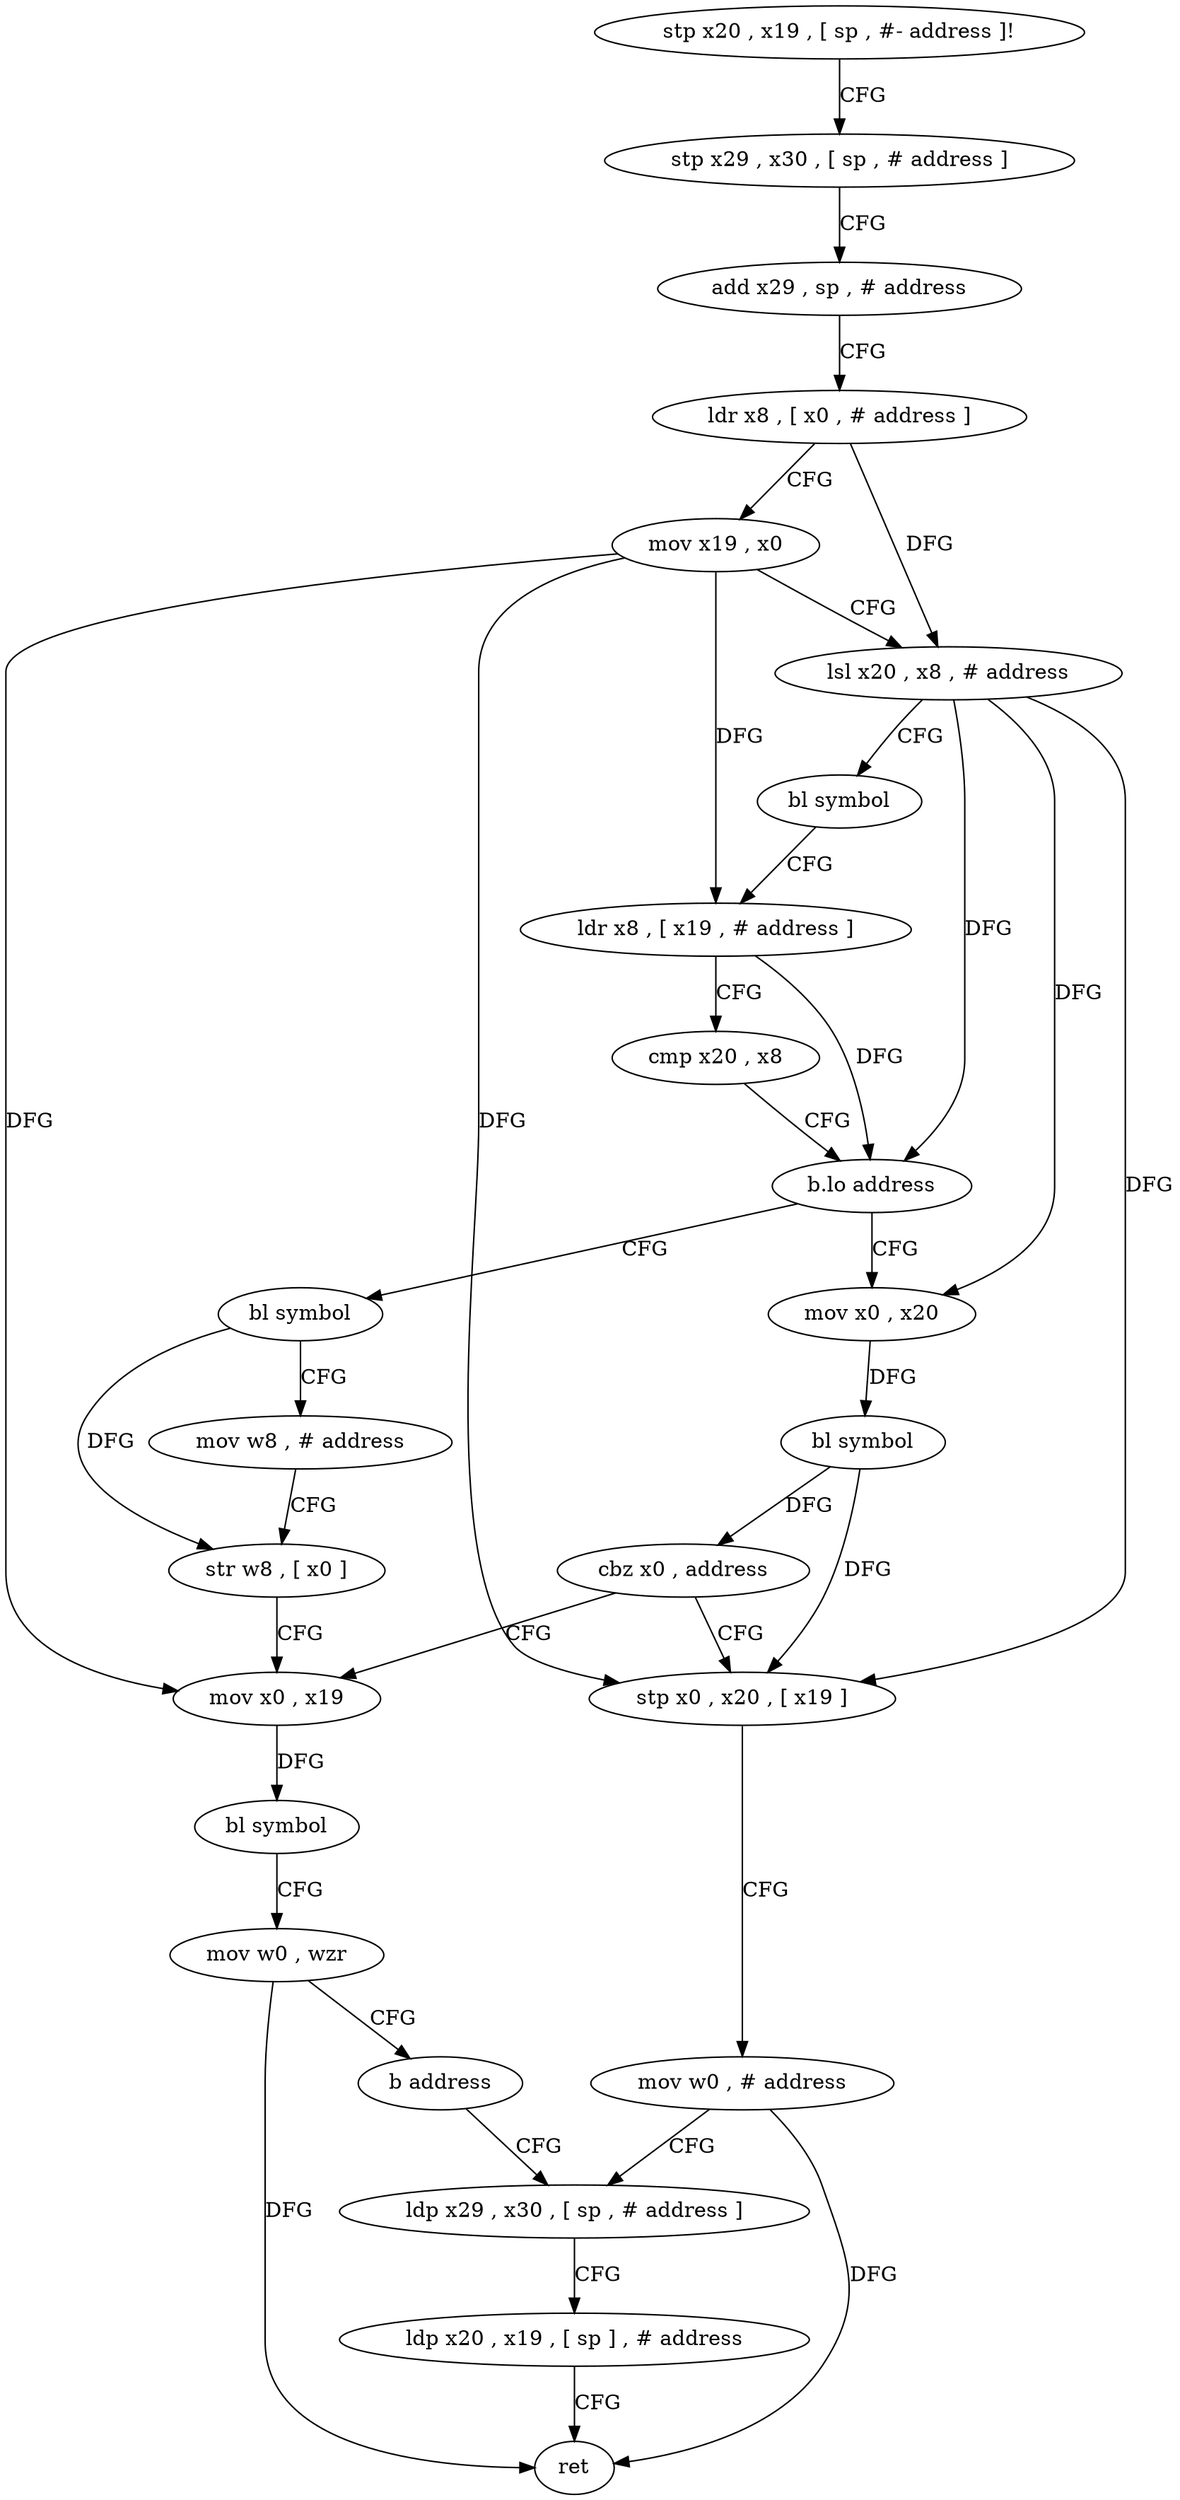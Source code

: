 digraph "func" {
"4267068" [label = "stp x20 , x19 , [ sp , #- address ]!" ]
"4267072" [label = "stp x29 , x30 , [ sp , # address ]" ]
"4267076" [label = "add x29 , sp , # address" ]
"4267080" [label = "ldr x8 , [ x0 , # address ]" ]
"4267084" [label = "mov x19 , x0" ]
"4267088" [label = "lsl x20 , x8 , # address" ]
"4267092" [label = "bl symbol" ]
"4267096" [label = "ldr x8 , [ x19 , # address ]" ]
"4267100" [label = "cmp x20 , x8" ]
"4267104" [label = "b.lo address" ]
"4267140" [label = "bl symbol" ]
"4267108" [label = "mov x0 , x20" ]
"4267144" [label = "mov w8 , # address" ]
"4267148" [label = "str w8 , [ x0 ]" ]
"4267152" [label = "mov x0 , x19" ]
"4267112" [label = "bl symbol" ]
"4267116" [label = "cbz x0 , address" ]
"4267120" [label = "stp x0 , x20 , [ x19 ]" ]
"4267128" [label = "ldp x29 , x30 , [ sp , # address ]" ]
"4267132" [label = "ldp x20 , x19 , [ sp ] , # address" ]
"4267136" [label = "ret" ]
"4267156" [label = "bl symbol" ]
"4267160" [label = "mov w0 , wzr" ]
"4267164" [label = "b address" ]
"4267124" [label = "mov w0 , # address" ]
"4267068" -> "4267072" [ label = "CFG" ]
"4267072" -> "4267076" [ label = "CFG" ]
"4267076" -> "4267080" [ label = "CFG" ]
"4267080" -> "4267084" [ label = "CFG" ]
"4267080" -> "4267088" [ label = "DFG" ]
"4267084" -> "4267088" [ label = "CFG" ]
"4267084" -> "4267096" [ label = "DFG" ]
"4267084" -> "4267152" [ label = "DFG" ]
"4267084" -> "4267120" [ label = "DFG" ]
"4267088" -> "4267092" [ label = "CFG" ]
"4267088" -> "4267104" [ label = "DFG" ]
"4267088" -> "4267108" [ label = "DFG" ]
"4267088" -> "4267120" [ label = "DFG" ]
"4267092" -> "4267096" [ label = "CFG" ]
"4267096" -> "4267100" [ label = "CFG" ]
"4267096" -> "4267104" [ label = "DFG" ]
"4267100" -> "4267104" [ label = "CFG" ]
"4267104" -> "4267140" [ label = "CFG" ]
"4267104" -> "4267108" [ label = "CFG" ]
"4267140" -> "4267144" [ label = "CFG" ]
"4267140" -> "4267148" [ label = "DFG" ]
"4267108" -> "4267112" [ label = "DFG" ]
"4267144" -> "4267148" [ label = "CFG" ]
"4267148" -> "4267152" [ label = "CFG" ]
"4267152" -> "4267156" [ label = "DFG" ]
"4267112" -> "4267116" [ label = "DFG" ]
"4267112" -> "4267120" [ label = "DFG" ]
"4267116" -> "4267152" [ label = "CFG" ]
"4267116" -> "4267120" [ label = "CFG" ]
"4267120" -> "4267124" [ label = "CFG" ]
"4267128" -> "4267132" [ label = "CFG" ]
"4267132" -> "4267136" [ label = "CFG" ]
"4267156" -> "4267160" [ label = "CFG" ]
"4267160" -> "4267164" [ label = "CFG" ]
"4267160" -> "4267136" [ label = "DFG" ]
"4267164" -> "4267128" [ label = "CFG" ]
"4267124" -> "4267128" [ label = "CFG" ]
"4267124" -> "4267136" [ label = "DFG" ]
}

